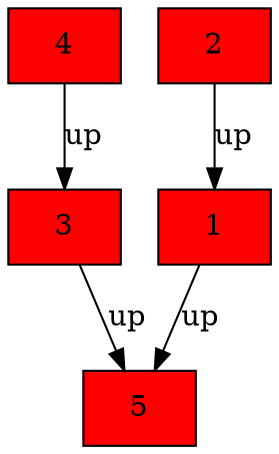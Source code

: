 strict digraph ADTTOXML {
  edge[color=black]
  node[color=black, shape=box]

  1 [label="1", style="filled", fillcolor="red"]
  2 [label="2", style="filled", fillcolor="red"]
  3 [label="3", style="filled", fillcolor="red"]
  4 [label="4", style="filled", fillcolor="red"]
  5 [label="5", style="filled", fillcolor="red"]

  edge[color=black]
  2 -> 1[label="up"]
  1 -> 5[label="up"]
  4 -> 3[label="up"]
  3 -> 5[label="up"]

}
